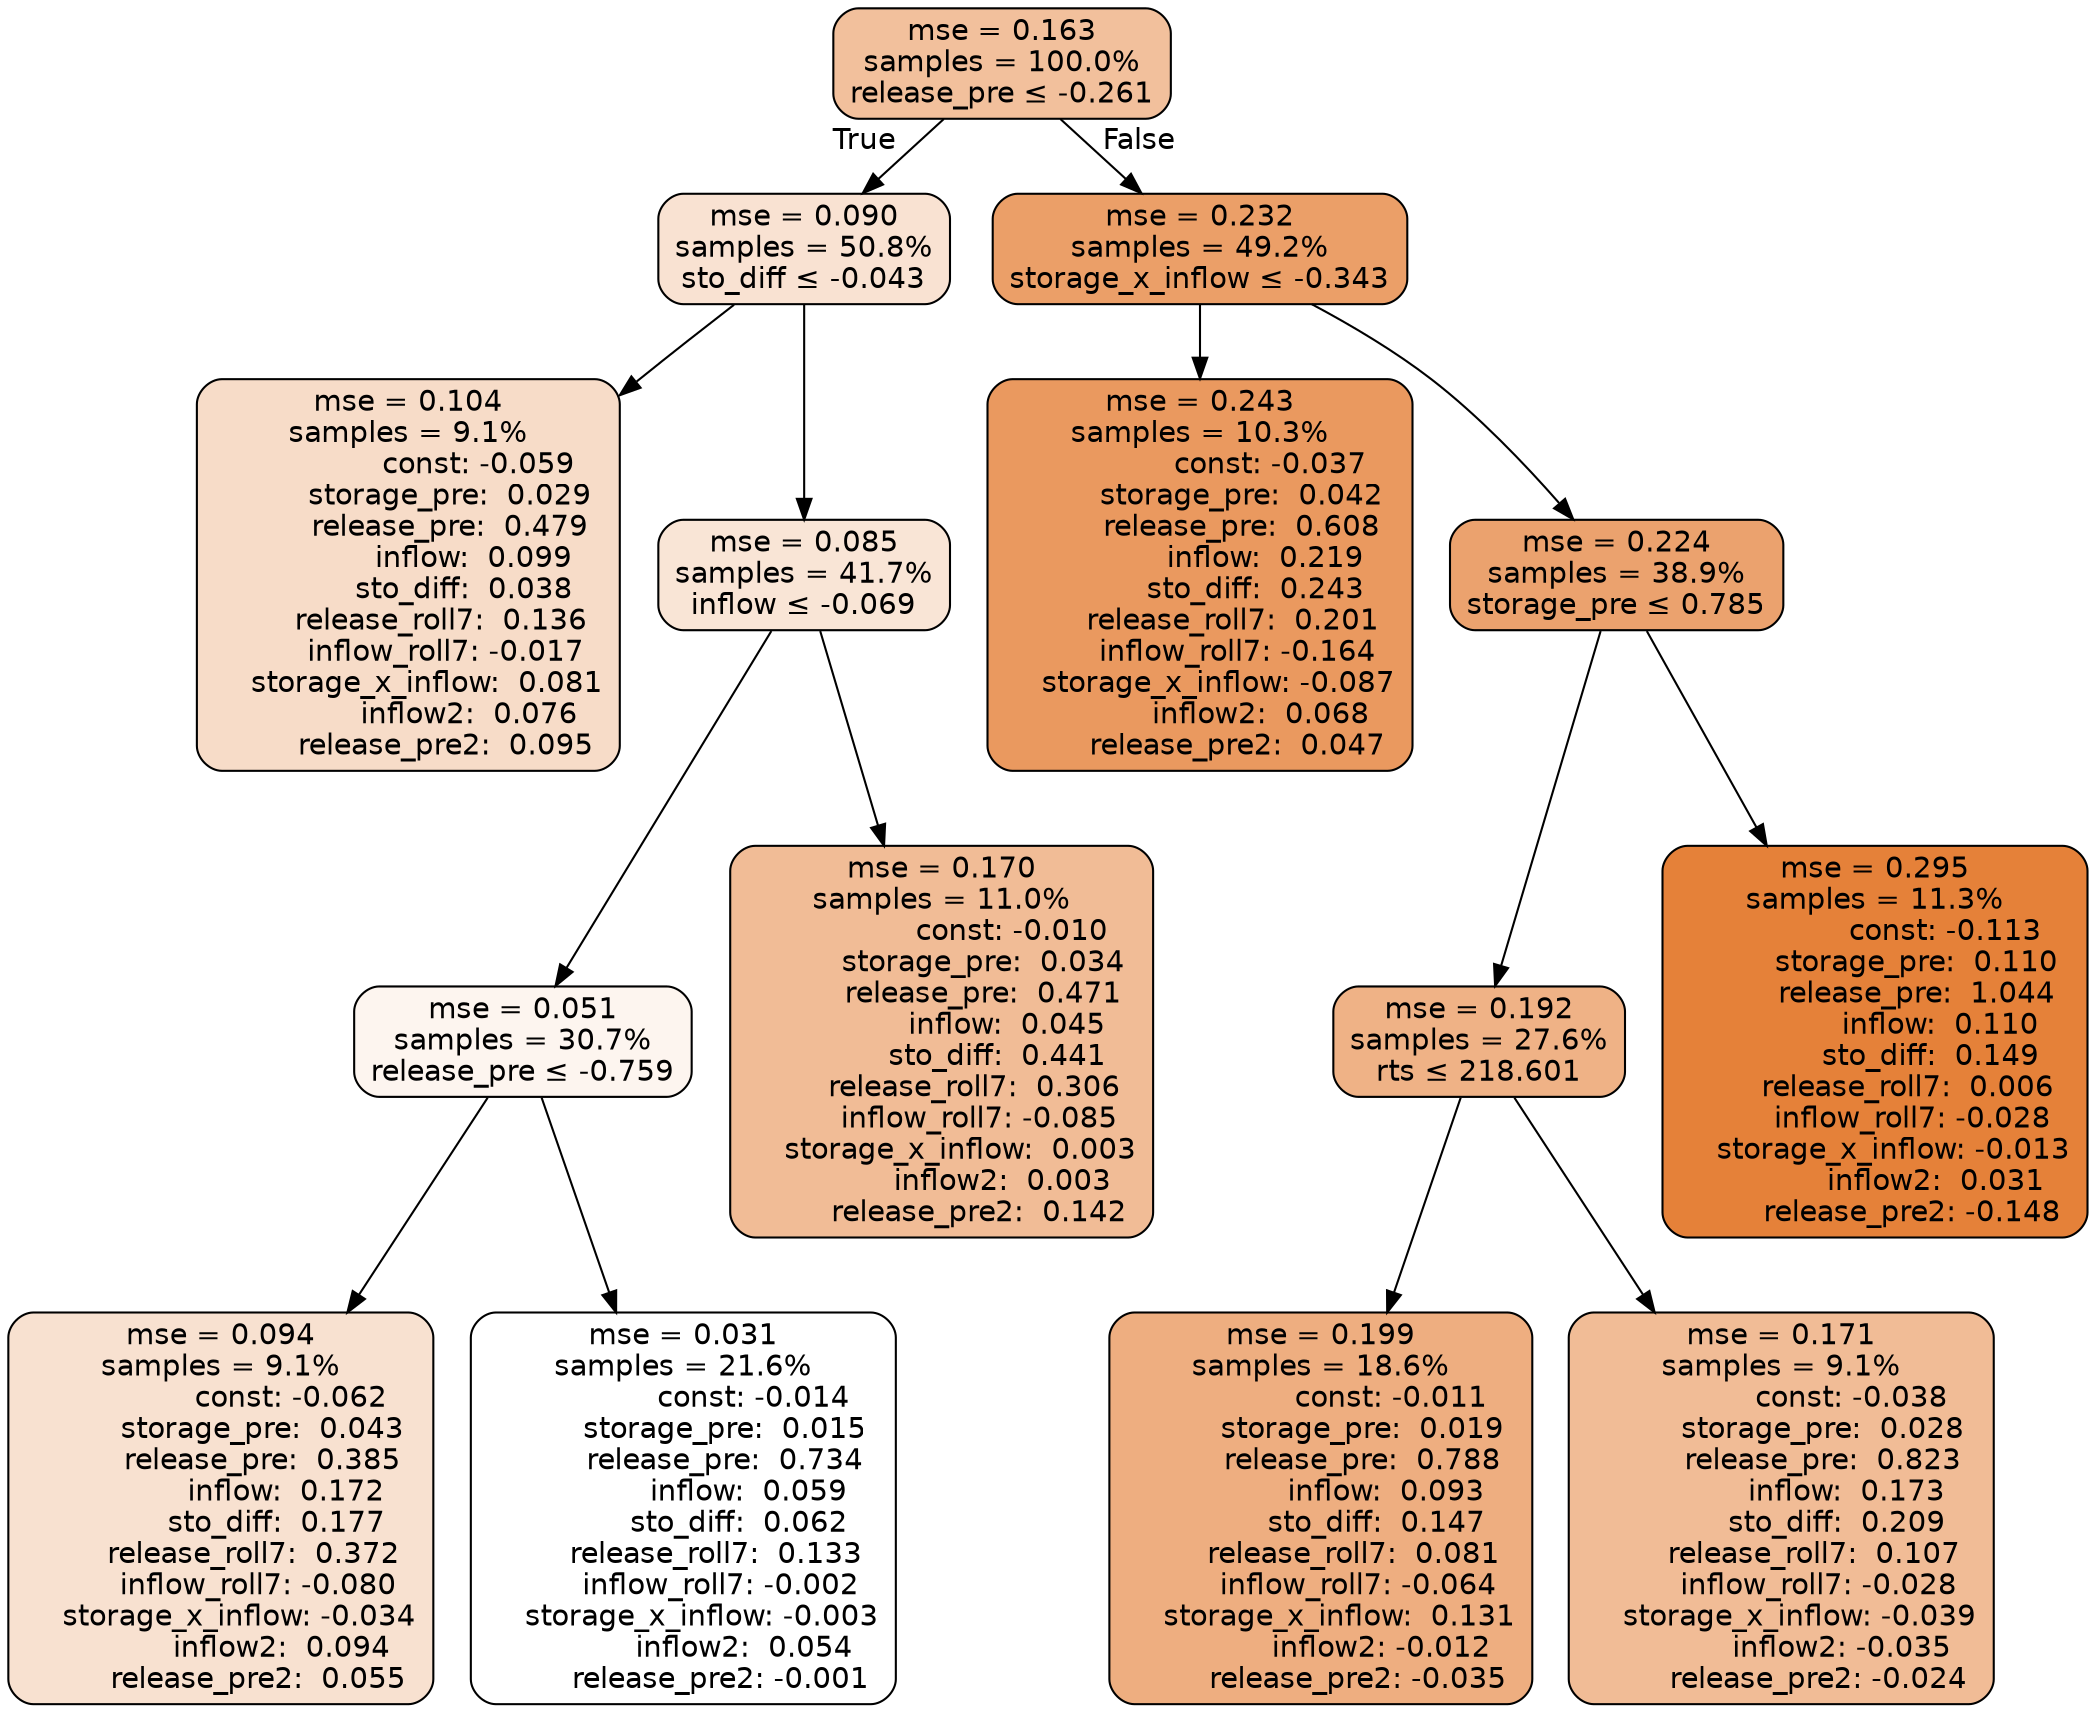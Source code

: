 digraph tree {
bgcolor="transparent"
node [shape=rectangle, style="filled, rounded", color="black", fontname=helvetica] ;
edge [fontname=helvetica] ;
	"0" [label="mse = 0.163
samples = 100.0%
release_pre &le; -0.261", fillcolor="#f2c09c"]
	"1" [label="mse = 0.090
samples = 50.8%
sto_diff &le; -0.043", fillcolor="#f9e2d2"]
	"2" [label="mse = 0.104
samples = 9.1%
               const: -0.059
         storage_pre:  0.029
         release_pre:  0.479
              inflow:  0.099
            sto_diff:  0.038
       release_roll7:  0.136
        inflow_roll7: -0.017
    storage_x_inflow:  0.081
             inflow2:  0.076
        release_pre2:  0.095", fillcolor="#f7dcc8"]
	"3" [label="mse = 0.085
samples = 41.7%
inflow &le; -0.069", fillcolor="#f9e5d6"]
	"4" [label="mse = 0.051
samples = 30.7%
release_pre &le; -0.759", fillcolor="#fdf5ef"]
	"5" [label="mse = 0.094
samples = 9.1%
               const: -0.062
         storage_pre:  0.043
         release_pre:  0.385
              inflow:  0.172
            sto_diff:  0.177
       release_roll7:  0.372
        inflow_roll7: -0.080
    storage_x_inflow: -0.034
             inflow2:  0.094
        release_pre2:  0.055", fillcolor="#f8e1d0"]
	"6" [label="mse = 0.031
samples = 21.6%
               const: -0.014
         storage_pre:  0.015
         release_pre:  0.734
              inflow:  0.059
            sto_diff:  0.062
       release_roll7:  0.133
        inflow_roll7: -0.002
    storage_x_inflow: -0.003
             inflow2:  0.054
        release_pre2: -0.001", fillcolor="#ffffff"]
	"7" [label="mse = 0.170
samples = 11.0%
               const: -0.010
         storage_pre:  0.034
         release_pre:  0.471
              inflow:  0.045
            sto_diff:  0.441
       release_roll7:  0.306
        inflow_roll7: -0.085
    storage_x_inflow:  0.003
             inflow2:  0.003
        release_pre2:  0.142", fillcolor="#f1bc96"]
	"8" [label="mse = 0.232
samples = 49.2%
storage_x_inflow &le; -0.343", fillcolor="#eb9f68"]
	"9" [label="mse = 0.243
samples = 10.3%
               const: -0.037
         storage_pre:  0.042
         release_pre:  0.608
              inflow:  0.219
            sto_diff:  0.243
       release_roll7:  0.201
        inflow_roll7: -0.164
    storage_x_inflow: -0.087
             inflow2:  0.068
        release_pre2:  0.047", fillcolor="#ea995f"]
	"10" [label="mse = 0.224
samples = 38.9%
storage_pre &le; 0.785", fillcolor="#eba26e"]
	"11" [label="mse = 0.192
samples = 27.6%
rts &le; 218.601", fillcolor="#efb286"]
	"12" [label="mse = 0.199
samples = 18.6%
               const: -0.011
         storage_pre:  0.019
         release_pre:  0.788
              inflow:  0.093
            sto_diff:  0.147
       release_roll7:  0.081
        inflow_roll7: -0.064
    storage_x_inflow:  0.131
             inflow2: -0.012
        release_pre2: -0.035", fillcolor="#eeae80"]
	"13" [label="mse = 0.171
samples = 9.1%
               const: -0.038
         storage_pre:  0.028
         release_pre:  0.823
              inflow:  0.173
            sto_diff:  0.209
       release_roll7:  0.107
        inflow_roll7: -0.028
    storage_x_inflow: -0.039
             inflow2: -0.035
        release_pre2: -0.024", fillcolor="#f1bc96"]
	"14" [label="mse = 0.295
samples = 11.3%
               const: -0.113
         storage_pre:  0.110
         release_pre:  1.044
              inflow:  0.110
            sto_diff:  0.149
       release_roll7:  0.006
        inflow_roll7: -0.028
    storage_x_inflow: -0.013
             inflow2:  0.031
        release_pre2: -0.148", fillcolor="#e58139"]

	"0" -> "1" [labeldistance=2.5, labelangle=45, headlabel="True"]
	"1" -> "2"
	"1" -> "3"
	"3" -> "4"
	"4" -> "5"
	"4" -> "6"
	"3" -> "7"
	"0" -> "8" [labeldistance=2.5, labelangle=-45, headlabel="False"]
	"8" -> "9"
	"8" -> "10"
	"10" -> "11"
	"11" -> "12"
	"11" -> "13"
	"10" -> "14"
}
